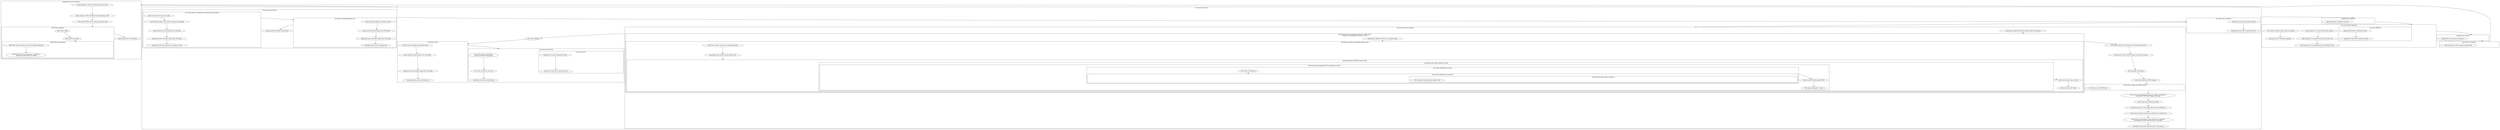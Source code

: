 strict digraph {
	graph [compound=true];
	node [label="\N"];
	subgraph cluster_computer_has_state_turning_on {
		graph [label="computer has state turning on"];
		subgraph cluster_computer_has_state_turning_onBIOS_boots_computer {
			graph [label="BIOS boots computer"];
			subgraph cluster_computer_has_state_turning_onBIOS_boots_computerBIOS_loads_boot_sequence {
				graph [label="BIOS loads boot sequence"];
				computer_has_state_turning_onBIOS_boots_computerBIOS_loads_boot_sequence	[style=invis];
				computer_has_state_turning_onBIOS_boots_computerBIOS_loads_boot_sequenceBIOS_boots_devices_directly_into_your_OSspecific_bootloader	[label="BIOS boots devices directly into your OS-specific bootloader"];
				"computer_has_state_turning_onBIOS_boots_computerBIOS_loads_boot_sequenceBIOS_boots_devices_any_hard_disk_or_anything_emulating_a_\
hard_disk_into_an_MBR"	[label="BIOS boots devices (any hard disk, or anything 
emulating a hard disk) into an MBR"];
				computer_has_state_turning_onBIOS_boots_computerBIOS_loads_boot_sequenceBIOS_boots_devices_directly_into_your_OSspecific_bootloader -> "computer_has_state_turning_onBIOS_boots_computerBIOS_loads_boot_sequenceBIOS_boots_devices_any_hard_disk_or_anything_emulating_a_\
hard_disk_into_an_MBR"	[lhead="cluster_computer_has_state_turning_onBIOS_boots_computerBIOS_loads_boot_sequenceBIOS_boots_devices_any_hard_disk_or_anything_emulating_\
a_hard_disk_into_an_MBR",
					ltail="cluster_computer_has_state_turning_onBIOS_boots_computerBIOS_loads_boot_sequenceBIOS_boots_devices_directly_into_your_OSspecific_\
bootloader"];
			}
			computer_has_state_turning_onBIOS_boots_computer	[style=invis];
			computer_has_state_turning_onBIOS_boots_computerBIOS_detects_RAM	[label="BIOS detects RAM"];
			computer_has_state_turning_onBIOS_boots_computerBIOS_detects_hardware	[label="BIOS detects hardware"];
			computer_has_state_turning_onBIOS_boots_computerBIOS_detects_RAM -> computer_has_state_turning_onBIOS_boots_computerBIOS_detects_hardware	[lhead=cluster_computer_has_state_turning_onBIOS_boots_computerBIOS_detects_hardware,
				ltail=cluster_computer_has_state_turning_onBIOS_boots_computerBIOS_detects_RAM];
			computer_has_state_turning_onBIOS_boots_computerBIOS_detects_hardware -> computer_has_state_turning_onBIOS_boots_computerBIOS_loads_boot_sequence	[lhead=cluster_computer_has_state_turning_onBIOS_boots_computerBIOS_loads_boot_sequence,
				ltail=cluster_computer_has_state_turning_onBIOS_boots_computerBIOS_detects_hardware];
		}
		computer_has_state_turning_on	[style=invis];
		computer_has_state_turning_onwhile_computer_is_off_power_button_short_circuits_wire	[label="while computer is off power button short circuits wire"];
		computer_has_state_turning_onwhile_computer_is_off_motherboard_does_something_to_CPU	[label="while computer is off motherboard does something to CPU"];
		computer_has_state_turning_onwhile_computer_is_off_power_button_short_circuits_wire -> computer_has_state_turning_onwhile_computer_is_off_motherboard_does_something_to_CPU	[lhead=cluster_computer_has_state_turning_onwhile_computer_is_off_motherboard_does_something_to_CPU,
			ltail=cluster_computer_has_state_turning_onwhile_computer_is_off_power_button_short_circuits_wire];
		computer_has_state_turning_onCPU_executes_BIOS_code_at_bottom_of_memory_map	[label="CPU executes BIOS code at bottom of memory map"];
		computer_has_state_turning_onwhile_computer_is_off_motherboard_does_something_to_CPU -> computer_has_state_turning_onCPU_executes_BIOS_code_at_bottom_of_memory_map	[lhead=cluster_computer_has_state_turning_onCPU_executes_BIOS_code_at_bottom_of_memory_map,
			ltail=cluster_computer_has_state_turning_onwhile_computer_is_off_motherboard_does_something_to_CPU];
		computer_has_state_turning_onCPU_executes_BIOS_code_at_bottom_of_memory_map -> computer_has_state_turning_onBIOS_boots_computer	[lhead=cluster_computer_has_state_turning_onBIOS_boots_computer,
			ltail=cluster_computer_has_state_turning_onCPU_executes_BIOS_code_at_bottom_of_memory_map];
		computer_has_state_turning_onoperating_system_starts_desktop	[label="operating system starts desktop"];
		computer_has_state_turning_onBIOS_boots_computer -> computer_has_state_turning_onoperating_system_starts_desktop	[lhead=cluster_computer_has_state_turning_onoperating_system_starts_desktop,
			ltail=cluster_computer_has_state_turning_onBIOS_boots_computer];
	}
	subgraph cluster_user_browses_the_web {
		graph [label="user browses the web"];
		subgraph cluster_user_browses_the_webweb_browser_shows_webpage {
			graph [label="web browser shows webpage"];
			subgraph "cluster_user_browses_the_webweb_browser_shows_webpageweb_browser_browser_checks_the_cache_for_a_DNS_record_to_find_the_corresponding_\
IP_address_of_URL" {
				graph [label="web browser browser checks the cache for a DNS record 
to find the corresponding IP address of URL"];
				subgraph "cluster_user_browses_the_webweb_browser_shows_webpageweb_browser_browser_checks_the_cache_for_a_DNS_record_to_find_the_corresponding_\
IP_address_of_URLweb_browser_checks_the_operating_system_cache" {
					graph [label="web browser checks the operating system cache"];
					subgraph "cluster_user_browses_the_webweb_browser_shows_webpageweb_browser_browser_checks_the_cache_for_a_DNS_record_to_find_the_corresponding_\
IP_address_of_URLweb_browser_checks_the_operating_system_cacheoperating_system_checks_the_router_cache" {
						graph [label="operating system checks the router cache"];
						subgraph "cluster_user_browses_the_webweb_browser_shows_webpageweb_browser_browser_checks_the_cache_for_a_DNS_record_to_find_the_corresponding_\
IP_address_of_URLweb_browser_checks_the_operating_system_cacheoperating_system_checks_the_router_cacheoperating_system_sends_request_\
to_router" {
							graph [label="operating system sends request to router"];
							subgraph "cluster_user_browses_the_webweb_browser_shows_webpageweb_browser_browser_checks_the_cache_for_a_DNS_record_to_find_the_corresponding_\
IP_address_of_URLweb_browser_checks_the_operating_system_cacheoperating_system_checks_the_router_cacheoperating_system_sends_request_\
to_routeroperating_system_implements_TCP_connection_to_router" {
								graph [label="operating system implements TCP connection to router"];
								subgraph "cluster_user_browses_the_webweb_browser_shows_webpageweb_browser_browser_checks_the_cache_for_a_DNS_record_to_find_the_corresponding_\
IP_address_of_URLweb_browser_checks_the_operating_system_cacheoperating_system_checks_the_router_cacheoperating_system_sends_request_\
to_routeroperating_system_implements_TCP_connection_to_routerNIC_sends_SYN_packet_to_router" {
									graph [label="NIC sends SYN packet to router"];
									subgraph "cluster_user_browses_the_webweb_browser_shows_webpageweb_browser_browser_checks_the_cache_for_a_DNS_record_to_find_the_corresponding_\
IP_address_of_URLweb_browser_checks_the_operating_system_cacheoperating_system_checks_the_router_cacheoperating_system_sends_request_\
to_routeroperating_system_implements_TCP_connection_to_routerNIC_sends_SYN_packet_to_routerNIC_sends_IP_dataframe_to_router_NIC" {
										graph [label="NIC sends IP dataframe to router NIC"];
										subgraph "cluster_user_browses_the_webweb_browser_shows_webpageweb_browser_browser_checks_the_cache_for_a_DNS_record_to_find_the_corresponding_\
IP_address_of_URLweb_browser_checks_the_operating_system_cacheoperating_system_checks_the_router_cacheoperating_system_sends_request_\
to_routeroperating_system_implements_TCP_connection_to_routerNIC_sends_SYN_packet_to_routerNIC_sends_IP_dataframe_to_router_NICNIC_\
firmware_sends_signal_to_ethernet" {
											graph [label="NIC firmware sends signal to ethernet"];
											"user_browses_the_webweb_browser_shows_webpageweb_browser_browser_checks_the_cache_for_a_DNS_record_to_find_the_corresponding_IP_\
address_of_URLweb_browser_checks_the_operating_system_cacheoperating_system_checks_the_router_cacheoperating_system_sends_request_\
to_routeroperating_system_implements_TCP_connection_to_routerNIC_sends_SYN_packet_to_routerNIC_sends_IP_dataframe_to_router_NICNIC_\
firmware_sends_signal_to_ethernet"	[style=invis];
											"user_browses_the_webweb_browser_shows_webpageweb_browser_browser_checks_the_cache_for_a_DNS_record_to_find_the_corresponding_IP_\
address_of_URLweb_browser_checks_the_operating_system_cacheoperating_system_checks_the_router_cacheoperating_system_sends_request_\
to_routeroperating_system_implements_TCP_connection_to_routerNIC_sends_SYN_packet_to_routerNIC_sends_IP_dataframe_to_router_NICNIC_\
firmware_sends_signal_to_ethernetNIC_hardware_sends_electrical_signal_to_wire"	[label="NIC hardware sends electrical signal to wire"];
										}
										"user_browses_the_webweb_browser_shows_webpageweb_browser_browser_checks_the_cache_for_a_DNS_record_to_find_the_corresponding_IP_\
address_of_URLweb_browser_checks_the_operating_system_cacheoperating_system_checks_the_router_cacheoperating_system_sends_request_\
to_routeroperating_system_implements_TCP_connection_to_routerNIC_sends_SYN_packet_to_routerNIC_sends_IP_dataframe_to_router_NIC"	[style=invis];
									}
									"user_browses_the_webweb_browser_shows_webpageweb_browser_browser_checks_the_cache_for_a_DNS_record_to_find_the_corresponding_IP_\
address_of_URLweb_browser_checks_the_operating_system_cacheoperating_system_checks_the_router_cacheoperating_system_sends_request_\
to_routeroperating_system_implements_TCP_connection_to_routerNIC_sends_SYN_packet_to_router"	[style=invis];
									"user_browses_the_webweb_browser_shows_webpageweb_browser_browser_checks_the_cache_for_a_DNS_record_to_find_the_corresponding_IP_\
address_of_URLweb_browser_checks_the_operating_system_cacheoperating_system_checks_the_router_cacheoperating_system_sends_request_\
to_routeroperating_system_implements_TCP_connection_to_routerNIC_sends_SYN_packet_to_routerNIC_creates_IP_dataframe"	[label="NIC creates IP dataframe"];
									"user_browses_the_webweb_browser_shows_webpageweb_browser_browser_checks_the_cache_for_a_DNS_record_to_find_the_corresponding_IP_\
address_of_URLweb_browser_checks_the_operating_system_cacheoperating_system_checks_the_router_cacheoperating_system_sends_request_\
to_routeroperating_system_implements_TCP_connection_to_routerNIC_sends_SYN_packet_to_routerNIC_creates_IP_dataframe" -> "user_browses_the_webweb_browser_shows_webpageweb_browser_browser_checks_the_cache_for_a_DNS_record_to_find_the_corresponding_IP_\
address_of_URLweb_browser_checks_the_operating_system_cacheoperating_system_checks_the_router_cacheoperating_system_sends_request_\
to_routeroperating_system_implements_TCP_connection_to_routerNIC_sends_SYN_packet_to_routerNIC_sends_IP_dataframe_to_router_NIC"	[lhead="cluster_user_browses_the_webweb_browser_shows_webpageweb_browser_browser_checks_the_cache_for_a_DNS_record_to_find_the_corresponding_\
IP_address_of_URLweb_browser_checks_the_operating_system_cacheoperating_system_checks_the_router_cacheoperating_system_sends_request_\
to_routeroperating_system_implements_TCP_connection_to_routerNIC_sends_SYN_packet_to_routerNIC_sends_IP_dataframe_to_router_NIC",
										ltail="cluster_user_browses_the_webweb_browser_shows_webpageweb_browser_browser_checks_the_cache_for_a_DNS_record_to_find_the_corresponding_\
IP_address_of_URLweb_browser_checks_the_operating_system_cacheoperating_system_checks_the_router_cacheoperating_system_sends_request_\
to_routeroperating_system_implements_TCP_connection_to_routerNIC_sends_SYN_packet_to_routerNIC_creates_IP_dataframe"];
								}
								"user_browses_the_webweb_browser_shows_webpageweb_browser_browser_checks_the_cache_for_a_DNS_record_to_find_the_corresponding_IP_\
address_of_URLweb_browser_checks_the_operating_system_cacheoperating_system_checks_the_router_cacheoperating_system_sends_request_\
to_routeroperating_system_implements_TCP_connection_to_router"	[style=invis];
								"user_browses_the_webweb_browser_shows_webpageweb_browser_browser_checks_the_cache_for_a_DNS_record_to_find_the_corresponding_IP_\
address_of_URLweb_browser_checks_the_operating_system_cacheoperating_system_checks_the_router_cacheoperating_system_sends_request_\
to_routeroperating_system_implements_TCP_connection_to_routerrouter_sends_SYNACK_packet_to_NIC"	[label="router sends SYN-ACK packet to NIC"];
								"user_browses_the_webweb_browser_shows_webpageweb_browser_browser_checks_the_cache_for_a_DNS_record_to_find_the_corresponding_IP_\
address_of_URLweb_browser_checks_the_operating_system_cacheoperating_system_checks_the_router_cacheoperating_system_sends_request_\
to_routeroperating_system_implements_TCP_connection_to_routerNIC_sends_SYN_packet_to_router" -> "user_browses_the_webweb_browser_shows_webpageweb_browser_browser_checks_the_cache_for_a_DNS_record_to_find_the_corresponding_IP_\
address_of_URLweb_browser_checks_the_operating_system_cacheoperating_system_checks_the_router_cacheoperating_system_sends_request_\
to_routeroperating_system_implements_TCP_connection_to_routerrouter_sends_SYNACK_packet_to_NIC"	[lhead="cluster_user_browses_the_webweb_browser_shows_webpageweb_browser_browser_checks_the_cache_for_a_DNS_record_to_find_the_corresponding_\
IP_address_of_URLweb_browser_checks_the_operating_system_cacheoperating_system_checks_the_router_cacheoperating_system_sends_request_\
to_routeroperating_system_implements_TCP_connection_to_routerrouter_sends_SYNACK_packet_to_NIC",
									ltail="cluster_user_browses_the_webweb_browser_shows_webpageweb_browser_browser_checks_the_cache_for_a_DNS_record_to_find_the_corresponding_\
IP_address_of_URLweb_browser_checks_the_operating_system_cacheoperating_system_checks_the_router_cacheoperating_system_sends_request_\
to_routeroperating_system_implements_TCP_connection_to_routerNIC_sends_SYN_packet_to_router"];
								"user_browses_the_webweb_browser_shows_webpageweb_browser_browser_checks_the_cache_for_a_DNS_record_to_find_the_corresponding_IP_\
address_of_URLweb_browser_checks_the_operating_system_cacheoperating_system_checks_the_router_cacheoperating_system_sends_request_\
to_routeroperating_system_implements_TCP_connection_to_routerNIC_sends_ACK_packet_to_router"	[label="NIC sends ACK packet to router"];
								"user_browses_the_webweb_browser_shows_webpageweb_browser_browser_checks_the_cache_for_a_DNS_record_to_find_the_corresponding_IP_\
address_of_URLweb_browser_checks_the_operating_system_cacheoperating_system_checks_the_router_cacheoperating_system_sends_request_\
to_routeroperating_system_implements_TCP_connection_to_routerrouter_sends_SYNACK_packet_to_NIC" -> "user_browses_the_webweb_browser_shows_webpageweb_browser_browser_checks_the_cache_for_a_DNS_record_to_find_the_corresponding_IP_\
address_of_URLweb_browser_checks_the_operating_system_cacheoperating_system_checks_the_router_cacheoperating_system_sends_request_\
to_routeroperating_system_implements_TCP_connection_to_routerNIC_sends_ACK_packet_to_router"	[lhead="cluster_user_browses_the_webweb_browser_shows_webpageweb_browser_browser_checks_the_cache_for_a_DNS_record_to_find_the_corresponding_\
IP_address_of_URLweb_browser_checks_the_operating_system_cacheoperating_system_checks_the_router_cacheoperating_system_sends_request_\
to_routeroperating_system_implements_TCP_connection_to_routerNIC_sends_ACK_packet_to_router",
									ltail="cluster_user_browses_the_webweb_browser_shows_webpageweb_browser_browser_checks_the_cache_for_a_DNS_record_to_find_the_corresponding_\
IP_address_of_URLweb_browser_checks_the_operating_system_cacheoperating_system_checks_the_router_cacheoperating_system_sends_request_\
to_routeroperating_system_implements_TCP_connection_to_routerrouter_sends_SYNACK_packet_to_NIC"];
							}
							"user_browses_the_webweb_browser_shows_webpageweb_browser_browser_checks_the_cache_for_a_DNS_record_to_find_the_corresponding_IP_\
address_of_URLweb_browser_checks_the_operating_system_cacheoperating_system_checks_the_router_cacheoperating_system_sends_request_\
to_router"	[style=invis];
						}
						"user_browses_the_webweb_browser_shows_webpageweb_browser_browser_checks_the_cache_for_a_DNS_record_to_find_the_corresponding_IP_\
address_of_URLweb_browser_checks_the_operating_system_cacheoperating_system_checks_the_router_cache"	[style=invis];
						"user_browses_the_webweb_browser_shows_webpageweb_browser_browser_checks_the_cache_for_a_DNS_record_to_find_the_corresponding_IP_\
address_of_URLweb_browser_checks_the_operating_system_cacheoperating_system_checks_the_router_cacherouter_checks_local_cache_on_\
router"	[label="router checks local cache on router"];
						"user_browses_the_webweb_browser_shows_webpageweb_browser_browser_checks_the_cache_for_a_DNS_record_to_find_the_corresponding_IP_\
address_of_URLweb_browser_checks_the_operating_system_cacheoperating_system_checks_the_router_cacheoperating_system_sends_request_\
to_router" -> "user_browses_the_webweb_browser_shows_webpageweb_browser_browser_checks_the_cache_for_a_DNS_record_to_find_the_corresponding_IP_\
address_of_URLweb_browser_checks_the_operating_system_cacheoperating_system_checks_the_router_cacherouter_checks_local_cache_on_\
router"	[lhead="cluster_user_browses_the_webweb_browser_shows_webpageweb_browser_browser_checks_the_cache_for_a_DNS_record_to_find_the_corresponding_\
IP_address_of_URLweb_browser_checks_the_operating_system_cacheoperating_system_checks_the_router_cacherouter_checks_local_cache_\
on_router",
							ltail="cluster_user_browses_the_webweb_browser_shows_webpageweb_browser_browser_checks_the_cache_for_a_DNS_record_to_find_the_corresponding_\
IP_address_of_URLweb_browser_checks_the_operating_system_cacheoperating_system_checks_the_router_cacheoperating_system_sends_request_\
to_router"];
						"user_browses_the_webweb_browser_shows_webpageweb_browser_browser_checks_the_cache_for_a_DNS_record_to_find_the_corresponding_IP_\
address_of_URLweb_browser_checks_the_operating_system_cacheoperating_system_checks_the_router_cacherouter_checks_the_ISP_cache"	[label="router checks the ISP cache"];
						"user_browses_the_webweb_browser_shows_webpageweb_browser_browser_checks_the_cache_for_a_DNS_record_to_find_the_corresponding_IP_\
address_of_URLweb_browser_checks_the_operating_system_cacheoperating_system_checks_the_router_cacherouter_checks_local_cache_on_\
router" -> "user_browses_the_webweb_browser_shows_webpageweb_browser_browser_checks_the_cache_for_a_DNS_record_to_find_the_corresponding_IP_\
address_of_URLweb_browser_checks_the_operating_system_cacheoperating_system_checks_the_router_cacherouter_checks_the_ISP_cache"	[lhead="cluster_user_browses_the_webweb_browser_shows_webpageweb_browser_browser_checks_the_cache_for_a_DNS_record_to_find_the_corresponding_\
IP_address_of_URLweb_browser_checks_the_operating_system_cacheoperating_system_checks_the_router_cacherouter_checks_the_ISP_cache",
							ltail="cluster_user_browses_the_webweb_browser_shows_webpageweb_browser_browser_checks_the_cache_for_a_DNS_record_to_find_the_corresponding_\
IP_address_of_URLweb_browser_checks_the_operating_system_cacheoperating_system_checks_the_router_cacherouter_checks_local_cache_\
on_router"];
					}
					"user_browses_the_webweb_browser_shows_webpageweb_browser_browser_checks_the_cache_for_a_DNS_record_to_find_the_corresponding_IP_\
address_of_URLweb_browser_checks_the_operating_system_cache"	[style=invis];
					"user_browses_the_webweb_browser_shows_webpageweb_browser_browser_checks_the_cache_for_a_DNS_record_to_find_the_corresponding_IP_\
address_of_URLweb_browser_checks_the_operating_system_cacheweb_browser_make_a_system_call_to_operating_system"	[label="web browser make a system call to operating system"];
					"user_browses_the_webweb_browser_shows_webpageweb_browser_browser_checks_the_cache_for_a_DNS_record_to_find_the_corresponding_IP_\
address_of_URLweb_browser_checks_the_operating_system_cacheoperating_system_checks_the_local_cache_in_OS"	[label="operating system checks the local cache in OS"];
					"user_browses_the_webweb_browser_shows_webpageweb_browser_browser_checks_the_cache_for_a_DNS_record_to_find_the_corresponding_IP_\
address_of_URLweb_browser_checks_the_operating_system_cacheweb_browser_make_a_system_call_to_operating_system" -> "user_browses_the_webweb_browser_shows_webpageweb_browser_browser_checks_the_cache_for_a_DNS_record_to_find_the_corresponding_IP_\
address_of_URLweb_browser_checks_the_operating_system_cacheoperating_system_checks_the_local_cache_in_OS"	[lhead="cluster_user_browses_the_webweb_browser_shows_webpageweb_browser_browser_checks_the_cache_for_a_DNS_record_to_find_the_corresponding_\
IP_address_of_URLweb_browser_checks_the_operating_system_cacheoperating_system_checks_the_local_cache_in_OS",
						ltail="cluster_user_browses_the_webweb_browser_shows_webpageweb_browser_browser_checks_the_cache_for_a_DNS_record_to_find_the_corresponding_\
IP_address_of_URLweb_browser_checks_the_operating_system_cacheweb_browser_make_a_system_call_to_operating_system"];
					"user_browses_the_webweb_browser_shows_webpageweb_browser_browser_checks_the_cache_for_a_DNS_record_to_find_the_corresponding_IP_\
address_of_URLweb_browser_checks_the_operating_system_cacheoperating_system_checks_the_local_cache_in_OS" -> "user_browses_the_webweb_browser_shows_webpageweb_browser_browser_checks_the_cache_for_a_DNS_record_to_find_the_corresponding_IP_\
address_of_URLweb_browser_checks_the_operating_system_cacheoperating_system_checks_the_router_cache"	[lhead="cluster_user_browses_the_webweb_browser_shows_webpageweb_browser_browser_checks_the_cache_for_a_DNS_record_to_find_the_corresponding_\
IP_address_of_URLweb_browser_checks_the_operating_system_cacheoperating_system_checks_the_router_cache",
						ltail="cluster_user_browses_the_webweb_browser_shows_webpageweb_browser_browser_checks_the_cache_for_a_DNS_record_to_find_the_corresponding_\
IP_address_of_URLweb_browser_checks_the_operating_system_cacheoperating_system_checks_the_local_cache_in_OS"];
				}
				"user_browses_the_webweb_browser_shows_webpageweb_browser_browser_checks_the_cache_for_a_DNS_record_to_find_the_corresponding_IP_\
address_of_URL"	[style=invis];
				"user_browses_the_webweb_browser_shows_webpageweb_browser_browser_checks_the_cache_for_a_DNS_record_to_find_the_corresponding_IP_\
address_of_URLweb_browser_checks_the_browsers_inmemory_cache"	[label="web browser checks the browser's in-memory cache"];
				"user_browses_the_webweb_browser_shows_webpageweb_browser_browser_checks_the_cache_for_a_DNS_record_to_find_the_corresponding_IP_\
address_of_URLweb_browser_checks_the_browsers_inmemory_cache" -> "user_browses_the_webweb_browser_shows_webpageweb_browser_browser_checks_the_cache_for_a_DNS_record_to_find_the_corresponding_IP_\
address_of_URLweb_browser_checks_the_operating_system_cache"	[lhead="cluster_user_browses_the_webweb_browser_shows_webpageweb_browser_browser_checks_the_cache_for_a_DNS_record_to_find_the_corresponding_\
IP_address_of_URLweb_browser_checks_the_operating_system_cache",
					ltail="cluster_user_browses_the_webweb_browser_shows_webpageweb_browser_browser_checks_the_cache_for_a_DNS_record_to_find_the_corresponding_\
IP_address_of_URLweb_browser_checks_the_browsers_inmemory_cache"];
			}
			subgraph cluster_user_browses_the_webweb_browser_shows_webpageweb_browser_renders_the_HTML_content {
				graph [label="web browser renders the HTML content"];
				user_browses_the_webweb_browser_shows_webpageweb_browser_renders_the_HTML_content	[style=invis];
				user_browses_the_webweb_browser_shows_webpageweb_browser_renders_the_HTML_contentweb_browser_creates_DOM_tree	[label="web browser creates DOM tree"];
			}
			user_browses_the_webweb_browser_shows_webpage	[style=invis];
			user_browses_the_webweb_browser_shows_webpageweb_browser_separate_path_from_domain_name_from_protocol	[label="web browser separate path from domain name from protocol"];
			user_browses_the_webweb_browser_shows_webpageweb_browser_separate_path_from_domain_name_from_protocol -> "user_browses_the_webweb_browser_shows_webpageweb_browser_browser_checks_the_cache_for_a_DNS_record_to_find_the_corresponding_IP_\
address_of_URL"	[lhead="cluster_user_browses_the_webweb_browser_shows_webpageweb_browser_browser_checks_the_cache_for_a_DNS_record_to_find_the_corresponding_\
IP_address_of_URL",
				ltail=cluster_user_browses_the_webweb_browser_shows_webpageweb_browser_separate_path_from_domain_name_from_protocol];
			user_browses_the_webweb_browser_shows_webpageweb_browser_initiates_TCP_connection_with_the_remote_server	[label="web browser initiates TCP connection with the remote server"];
			"user_browses_the_webweb_browser_shows_webpageweb_browser_browser_checks_the_cache_for_a_DNS_record_to_find_the_corresponding_IP_\
address_of_URL" -> user_browses_the_webweb_browser_shows_webpageweb_browser_initiates_TCP_connection_with_the_remote_server	[lhead=cluster_user_browses_the_webweb_browser_shows_webpageweb_browser_initiates_TCP_connection_with_the_remote_server,
				ltail="cluster_user_browses_the_webweb_browser_shows_webpageweb_browser_browser_checks_the_cache_for_a_DNS_record_to_find_the_corresponding_\
IP_address_of_URL"];
			user_browses_the_webweb_browser_shows_webpageweb_browser_sends_an_HTTP_request_to_the_remote_server	[label="web browser sends an HTTP request to the remote server"];
			user_browses_the_webweb_browser_shows_webpageweb_browser_initiates_TCP_connection_with_the_remote_server -> user_browses_the_webweb_browser_shows_webpageweb_browser_sends_an_HTTP_request_to_the_remote_server	[lhead=cluster_user_browses_the_webweb_browser_shows_webpageweb_browser_sends_an_HTTP_request_to_the_remote_server,
				ltail=cluster_user_browses_the_webweb_browser_shows_webpageweb_browser_initiates_TCP_connection_with_the_remote_server];
			user_browses_the_webweb_browser_shows_webpageserver_handles_the_request	[label="server handles the request"];
			user_browses_the_webweb_browser_shows_webpageweb_browser_sends_an_HTTP_request_to_the_remote_server -> user_browses_the_webweb_browser_shows_webpageserver_handles_the_request	[lhead=cluster_user_browses_the_webweb_browser_shows_webpageserver_handles_the_request,
				ltail=cluster_user_browses_the_webweb_browser_shows_webpageweb_browser_sends_an_HTTP_request_to_the_remote_server];
			user_browses_the_webweb_browser_shows_webpageserver_sends_back_an_HTTP_response	[label="server sends back an HTTP response"];
			user_browses_the_webweb_browser_shows_webpageserver_handles_the_request -> user_browses_the_webweb_browser_shows_webpageserver_sends_back_an_HTTP_response	[lhead=cluster_user_browses_the_webweb_browser_shows_webpageserver_sends_back_an_HTTP_response,
				ltail=cluster_user_browses_the_webweb_browser_shows_webpageserver_handles_the_request];
			user_browses_the_webweb_browser_shows_webpageserver_sends_back_an_HTTP_response -> user_browses_the_webweb_browser_shows_webpageweb_browser_renders_the_HTML_content	[lhead=cluster_user_browses_the_webweb_browser_shows_webpageweb_browser_renders_the_HTML_content,
				ltail=cluster_user_browses_the_webweb_browser_shows_webpageserver_sends_back_an_HTTP_response];
			"user_browses_the_webweb_browser_shows_webpageweb_browser_sends_additional_requests_for_objects_embedded_in_the_html_file_CSS_files_\
images_javascript"	[label="web browser sends additional requests for objects embedded in 
the html file - CSS files, images, javascript"];
			user_browses_the_webweb_browser_shows_webpageweb_browser_renders_the_HTML_content -> "user_browses_the_webweb_browser_shows_webpageweb_browser_sends_additional_requests_for_objects_embedded_in_the_html_file_CSS_files_\
images_javascript"	[lhead="cluster_user_browses_the_webweb_browser_shows_webpageweb_browser_sends_additional_requests_for_objects_embedded_in_the_html_file_\
CSS_files_images_javascript",
				ltail=cluster_user_browses_the_webweb_browser_shows_webpageweb_browser_renders_the_HTML_content];
			user_browses_the_webweb_browser_shows_webpageserver_sends_back_additional_content	[label="server sends back additional content"];
			"user_browses_the_webweb_browser_shows_webpageweb_browser_sends_additional_requests_for_objects_embedded_in_the_html_file_CSS_files_\
images_javascript" -> user_browses_the_webweb_browser_shows_webpageserver_sends_back_additional_content	[lhead=cluster_user_browses_the_webweb_browser_shows_webpageserver_sends_back_additional_content,
				ltail="cluster_user_browses_the_webweb_browser_shows_webpageweb_browser_sends_additional_requests_for_objects_embedded_in_the_html_file_\
CSS_files_images_javascript"];
			user_browses_the_webweb_browser_shows_webpageweb_browser_process_CSS_markup_and_build_the_CSSOM_tree	[label="web browser process CSS markup and build the CSSOM tree"];
			user_browses_the_webweb_browser_shows_webpageserver_sends_back_additional_content -> user_browses_the_webweb_browser_shows_webpageweb_browser_process_CSS_markup_and_build_the_CSSOM_tree	[lhead=cluster_user_browses_the_webweb_browser_shows_webpageweb_browser_process_CSS_markup_and_build_the_CSSOM_tree,
				ltail=cluster_user_browses_the_webweb_browser_shows_webpageserver_sends_back_additional_content];
			user_browses_the_webweb_browser_shows_webpageweb_browser_combine_the_DOM_and_CSSOM_into_a_render_tree	[label="web browser combine the DOM and CSSOM into a render tree"];
			user_browses_the_webweb_browser_shows_webpageweb_browser_process_CSS_markup_and_build_the_CSSOM_tree -> user_browses_the_webweb_browser_shows_webpageweb_browser_combine_the_DOM_and_CSSOM_into_a_render_tree	[lhead=cluster_user_browses_the_webweb_browser_shows_webpageweb_browser_combine_the_DOM_and_CSSOM_into_a_render_tree,
				ltail=cluster_user_browses_the_webweb_browser_shows_webpageweb_browser_process_CSS_markup_and_build_the_CSSOM_tree];
			"user_browses_the_webweb_browser_shows_webpageweb_browser_run_the_layout_on_the_render_tree_to_compute_the_geometry_of_each_node_\
aka_layout_aka_reflow"	[label="web browser run the layout on the render tree to compute 
the geometry of each node aka layout  aka reflow"];
			user_browses_the_webweb_browser_shows_webpageweb_browser_combine_the_DOM_and_CSSOM_into_a_render_tree -> "user_browses_the_webweb_browser_shows_webpageweb_browser_run_the_layout_on_the_render_tree_to_compute_the_geometry_of_each_node_\
aka_layout_aka_reflow"	[lhead="cluster_user_browses_the_webweb_browser_shows_webpageweb_browser_run_the_layout_on_the_render_tree_to_compute_the_geometry_of_each_\
node_aka_layout_aka_reflow",
				ltail=cluster_user_browses_the_webweb_browser_shows_webpageweb_browser_combine_the_DOM_and_CSSOM_into_a_render_tree];
			user_browses_the_webweb_browser_shows_webpageweb_browser_paint_the_individual_nodes_to_the_screen	[label="web browser paint the individual nodes to the screen"];
			"user_browses_the_webweb_browser_shows_webpageweb_browser_run_the_layout_on_the_render_tree_to_compute_the_geometry_of_each_node_\
aka_layout_aka_reflow" -> user_browses_the_webweb_browser_shows_webpageweb_browser_paint_the_individual_nodes_to_the_screen	[lhead=cluster_user_browses_the_webweb_browser_shows_webpageweb_browser_paint_the_individual_nodes_to_the_screen,
				ltail="cluster_user_browses_the_webweb_browser_shows_webpageweb_browser_run_the_layout_on_the_render_tree_to_compute_the_geometry_of_each_\
node_aka_layout_aka_reflow"];
		}
		subgraph cluster_user_browses_the_webuser_opens_web_browser {
			graph [label="user opens web browser"];
			subgraph cluster_user_browses_the_webuser_opens_web_browseruser_moves_pointer_on_desktop_to_browser_icon_using_mouse {
				graph [label="user moves pointer on desktop to browser icon using mouse"];
				user_browses_the_webuser_opens_web_browseruser_moves_pointer_on_desktop_to_browser_icon_using_mouse	[style=invis];
				user_browses_the_webuser_opens_web_browseruser_moves_pointer_on_desktop_to_browser_icon_using_mousemouse_hardware_moves_across_surface	[label="mouse hardware moves across surface"];
				"user_browses_the_webuser_opens_web_browseruser_moves_pointer_on_desktop_to_browser_icon_using_mousemouse_hardware_light_sensor_detects_\
movement_using_light"	[label="mouse hardware light sensor detects movement using light"];
				user_browses_the_webuser_opens_web_browseruser_moves_pointer_on_desktop_to_browser_icon_using_mousemouse_hardware_moves_across_surface -> "user_browses_the_webuser_opens_web_browseruser_moves_pointer_on_desktop_to_browser_icon_using_mousemouse_hardware_light_sensor_detects_\
movement_using_light"	[lhead="cluster_user_browses_the_webuser_opens_web_browseruser_moves_pointer_on_desktop_to_browser_icon_using_mousemouse_hardware_light_\
sensor_detects_movement_using_light",
					ltail="cluster_user_browses_the_webuser_opens_web_browseruser_moves_pointer_on_desktop_to_browser_icon_using_mousemouse_hardware_moves_\
across_surface"];
				"user_browses_the_webuser_opens_web_browseruser_moves_pointer_on_desktop_to_browser_icon_using_mousemouse_hardware_sends_signal_across_\
USB_cable"	[label="mouse hardware sends signal across USB cable"];
				"user_browses_the_webuser_opens_web_browseruser_moves_pointer_on_desktop_to_browser_icon_using_mousemouse_hardware_light_sensor_detects_\
movement_using_light" -> "user_browses_the_webuser_opens_web_browseruser_moves_pointer_on_desktop_to_browser_icon_using_mousemouse_hardware_sends_signal_across_\
USB_cable"	[lhead="cluster_user_browses_the_webuser_opens_web_browseruser_moves_pointer_on_desktop_to_browser_icon_using_mousemouse_hardware_sends_\
signal_across_USB_cable",
					ltail="cluster_user_browses_the_webuser_opens_web_browseruser_moves_pointer_on_desktop_to_browser_icon_using_mousemouse_hardware_light_\
sensor_detects_movement_using_light"];
				"user_browses_the_webuser_opens_web_browseruser_moves_pointer_on_desktop_to_browser_icon_using_mouseoperating_system_translates_signal_\
from_USB_cable"	[label="operating system translates signal from USB cable"];
				"user_browses_the_webuser_opens_web_browseruser_moves_pointer_on_desktop_to_browser_icon_using_mousemouse_hardware_sends_signal_across_\
USB_cable" -> "user_browses_the_webuser_opens_web_browseruser_moves_pointer_on_desktop_to_browser_icon_using_mouseoperating_system_translates_signal_\
from_USB_cable"	[lhead="cluster_user_browses_the_webuser_opens_web_browseruser_moves_pointer_on_desktop_to_browser_icon_using_mouseoperating_system_translates_\
signal_from_USB_cable",
					ltail="cluster_user_browses_the_webuser_opens_web_browseruser_moves_pointer_on_desktop_to_browser_icon_using_mousemouse_hardware_sends_\
signal_across_USB_cable"];
				"user_browses_the_webuser_opens_web_browseruser_moves_pointer_on_desktop_to_browser_icon_using_mouseoperating_system_moves_pointer_\
on_computer_screen"	[label="operating system moves pointer on computer screen"];
				"user_browses_the_webuser_opens_web_browseruser_moves_pointer_on_desktop_to_browser_icon_using_mouseoperating_system_translates_signal_\
from_USB_cable" -> "user_browses_the_webuser_opens_web_browseruser_moves_pointer_on_desktop_to_browser_icon_using_mouseoperating_system_moves_pointer_\
on_computer_screen"	[lhead="cluster_user_browses_the_webuser_opens_web_browseruser_moves_pointer_on_desktop_to_browser_icon_using_mouseoperating_system_moves_\
pointer_on_computer_screen",
					ltail="cluster_user_browses_the_webuser_opens_web_browseruser_moves_pointer_on_desktop_to_browser_icon_using_mouseoperating_system_translates_\
signal_from_USB_cable"];
			}
			subgraph cluster_user_browses_the_webuser_opens_web_browseruser_clicks_on_desktop_browser_icon {
				graph [label="user clicks on desktop browser icon"];
				user_browses_the_webuser_opens_web_browseruser_clicks_on_desktop_browser_icon	[style=invis];
				user_browses_the_webuser_opens_web_browseruser_clicks_on_desktop_browser_iconmouse_hardware_depress_mechanical_switch	[label="mouse hardware depress mechanical switch"];
				user_browses_the_webuser_opens_web_browseruser_clicks_on_desktop_browser_iconmouse_hardware_sends_signal_across_USB_cable	[label="mouse hardware sends signal across USB cable"];
				user_browses_the_webuser_opens_web_browseruser_clicks_on_desktop_browser_iconmouse_hardware_depress_mechanical_switch -> user_browses_the_webuser_opens_web_browseruser_clicks_on_desktop_browser_iconmouse_hardware_sends_signal_across_USB_cable	[lhead=cluster_user_browses_the_webuser_opens_web_browseruser_clicks_on_desktop_browser_iconmouse_hardware_sends_signal_across_USB_cable,
					ltail=cluster_user_browses_the_webuser_opens_web_browseruser_clicks_on_desktop_browser_iconmouse_hardware_depress_mechanical_switch];
				user_browses_the_webuser_opens_web_browseruser_clicks_on_desktop_browser_iconoperating_system_translates_signal_from_USB_cable	[label="operating system translates signal from USB cable"];
				user_browses_the_webuser_opens_web_browseruser_clicks_on_desktop_browser_iconmouse_hardware_sends_signal_across_USB_cable -> user_browses_the_webuser_opens_web_browseruser_clicks_on_desktop_browser_iconoperating_system_translates_signal_from_USB_cable	[lhead="cluster_user_browses_the_webuser_opens_web_browseruser_clicks_on_desktop_browser_iconoperating_system_translates_signal_from_USB_\
cable",
					ltail=cluster_user_browses_the_webuser_opens_web_browseruser_clicks_on_desktop_browser_iconmouse_hardware_sends_signal_across_USB_cable];
				user_browses_the_webuser_opens_web_browseruser_clicks_on_desktop_browser_iconoperating_system_acts_on_desktop_icon	[label="operating system acts on desktop icon"];
				user_browses_the_webuser_opens_web_browseruser_clicks_on_desktop_browser_iconoperating_system_translates_signal_from_USB_cable -> user_browses_the_webuser_opens_web_browseruser_clicks_on_desktop_browser_iconoperating_system_acts_on_desktop_icon	[lhead=cluster_user_browses_the_webuser_opens_web_browseruser_clicks_on_desktop_browser_iconoperating_system_acts_on_desktop_icon,
					ltail="cluster_user_browses_the_webuser_opens_web_browseruser_clicks_on_desktop_browser_iconoperating_system_translates_signal_from_USB_\
cable"];
			}
			user_browses_the_webuser_opens_web_browser	[style=invis];
			user_browses_the_webuser_opens_web_browseruser_moves_pointer_on_desktop_to_browser_icon_using_mouse -> user_browses_the_webuser_opens_web_browseruser_clicks_on_desktop_browser_icon	[lhead=cluster_user_browses_the_webuser_opens_web_browseruser_clicks_on_desktop_browser_icon,
				ltail=cluster_user_browses_the_webuser_opens_web_browseruser_moves_pointer_on_desktop_to_browser_icon_using_mouse];
			user_browses_the_webuser_opens_web_browseroperating_sytem_launches_web_browser	[label="operating sytem launches web browser"];
			user_browses_the_webuser_opens_web_browseruser_clicks_on_desktop_browser_icon -> user_browses_the_webuser_opens_web_browseroperating_sytem_launches_web_browser	[lhead=cluster_user_browses_the_webuser_opens_web_browseroperating_sytem_launches_web_browser,
				ltail=cluster_user_browses_the_webuser_opens_web_browseruser_clicks_on_desktop_browser_icon];
		}
		subgraph cluster_user_browses_the_webuser_types_URL_of_website {
			graph [label="user types URL of website"];
			user_browses_the_webuser_types_URL_of_website	[style=invis];
			user_browses_the_webuser_types_URL_of_websitekeyboard_key_presses_mechanical_switch	[label="keyboard key presses mechanical switch"];
			user_browses_the_webuser_types_URL_of_websitemechanical_switch_shorts_electrical_circuit	[label="mechanical switch shorts electrical circuit"];
			user_browses_the_webuser_types_URL_of_websitekeyboard_key_presses_mechanical_switch -> user_browses_the_webuser_types_URL_of_websitemechanical_switch_shorts_electrical_circuit	[lhead=cluster_user_browses_the_webuser_types_URL_of_websitemechanical_switch_shorts_electrical_circuit,
				ltail=cluster_user_browses_the_webuser_types_URL_of_websitekeyboard_key_presses_mechanical_switch];
		}
		subgraph cluster_user_browses_the_webuser_clicks_on_link {
			graph [label="user clicks on link"];
			user_browses_the_webuser_clicks_on_link	[style=invis];
			user_browses_the_webuser_clicks_on_linkmouse_hardware_depress_mechanical_switch	[label="mouse hardware depress mechanical switch"];
			user_browses_the_webuser_clicks_on_linkmouse_hardware_sends_signal_across_USB_cable	[label="mouse hardware sends signal across USB cable"];
			user_browses_the_webuser_clicks_on_linkmouse_hardware_depress_mechanical_switch -> user_browses_the_webuser_clicks_on_linkmouse_hardware_sends_signal_across_USB_cable	[lhead=cluster_user_browses_the_webuser_clicks_on_linkmouse_hardware_sends_signal_across_USB_cable,
				ltail=cluster_user_browses_the_webuser_clicks_on_linkmouse_hardware_depress_mechanical_switch];
			user_browses_the_webuser_clicks_on_linkoperating_system_translates_signal_from_USB_cable	[label="operating system translates signal from USB cable"];
			user_browses_the_webuser_clicks_on_linkmouse_hardware_sends_signal_across_USB_cable -> user_browses_the_webuser_clicks_on_linkoperating_system_translates_signal_from_USB_cable	[lhead=cluster_user_browses_the_webuser_clicks_on_linkoperating_system_translates_signal_from_USB_cable,
				ltail=cluster_user_browses_the_webuser_clicks_on_linkmouse_hardware_sends_signal_across_USB_cable];
			user_browses_the_webuser_clicks_on_linkoperating_system_acts_on_desktop_icon	[label="operating system acts on desktop icon"];
			user_browses_the_webuser_clicks_on_linkoperating_system_translates_signal_from_USB_cable -> user_browses_the_webuser_clicks_on_linkoperating_system_acts_on_desktop_icon	[lhead=cluster_user_browses_the_webuser_clicks_on_linkoperating_system_acts_on_desktop_icon,
				ltail=cluster_user_browses_the_webuser_clicks_on_linkoperating_system_translates_signal_from_USB_cable];
		}
		subgraph cluster_user_browses_the_webuser_closes_web_browser {
			graph [label="user closes web browser"];
			subgraph cluster_user_browses_the_webuser_closes_web_browseruser_types_altf4 {
				graph [label="user types alt-f4"];
				user_browses_the_webuser_closes_web_browseruser_types_altf4	[style=invis];
				user_browses_the_webuser_closes_web_browseruser_types_altf4keyboard_key_presses_mechanical_switch	[label="keyboard key presses mechanical switch"];
				user_browses_the_webuser_closes_web_browseruser_types_altf4mechanical_switch_shorts_electrical_circuit	[label="mechanical switch shorts electrical circuit"];
				user_browses_the_webuser_closes_web_browseruser_types_altf4keyboard_key_presses_mechanical_switch -> user_browses_the_webuser_closes_web_browseruser_types_altf4mechanical_switch_shorts_electrical_circuit	[lhead=cluster_user_browses_the_webuser_closes_web_browseruser_types_altf4mechanical_switch_shorts_electrical_circuit,
					ltail=cluster_user_browses_the_webuser_closes_web_browseruser_types_altf4keyboard_key_presses_mechanical_switch];
			}
			user_browses_the_webuser_closes_web_browser	[style=invis];
			user_browses_the_webuser_closes_web_browseruser_moves_pointer_on_desktop_to_browser_close_icon_using_mouse	[label="user moves pointer on desktop to 
browser close icon using mouse"];
			user_browses_the_webuser_closes_web_browseruser_clicks_on_browser_close_icon	[label="user clicks on browser close icon"];
			user_browses_the_webuser_closes_web_browseruser_moves_pointer_on_desktop_to_browser_close_icon_using_mouse -> user_browses_the_webuser_closes_web_browseruser_clicks_on_browser_close_icon	[lhead=cluster_user_browses_the_webuser_closes_web_browseruser_clicks_on_browser_close_icon,
				ltail=cluster_user_browses_the_webuser_closes_web_browseruser_moves_pointer_on_desktop_to_browser_close_icon_using_mouse];
			user_browses_the_webuser_closes_web_browseroperating_sytem_closes_web_browser	[label="operating sytem closes web browser"];
			user_browses_the_webuser_closes_web_browseruser_clicks_on_browser_close_icon -> user_browses_the_webuser_closes_web_browseroperating_sytem_closes_web_browser	[lhead=cluster_user_browses_the_webuser_closes_web_browseroperating_sytem_closes_web_browser,
				ltail=cluster_user_browses_the_webuser_closes_web_browseruser_clicks_on_browser_close_icon];
		}
		user_browses_the_web	[style=invis];
		user_browses_the_webuser_opens_web_browser -> user_browses_the_webuser_types_URL_of_website	[lhead=cluster_user_browses_the_webuser_types_URL_of_website,
			ltail=cluster_user_browses_the_webuser_opens_web_browser];
		user_browses_the_webuser_types_URL_of_website -> user_browses_the_webweb_browser_shows_webpage	[lhead=cluster_user_browses_the_webweb_browser_shows_webpage,
			ltail=cluster_user_browses_the_webuser_types_URL_of_website];
		user_browses_the_webuser_reads_webpage	[label="user reads webpage"];
		user_browses_the_webweb_browser_shows_webpage -> user_browses_the_webuser_reads_webpage	[lhead=cluster_user_browses_the_webuser_reads_webpage,
			ltail=cluster_user_browses_the_webweb_browser_shows_webpage];
		user_browses_the_webuser_reads_webpage -> user_browses_the_webuser_clicks_on_link	[lhead=cluster_user_browses_the_webuser_clicks_on_link,
			ltail=cluster_user_browses_the_webuser_reads_webpage];
		user_browses_the_webuser_clicks_on_link -> user_browses_the_webuser_closes_web_browser	[lhead=cluster_user_browses_the_webuser_closes_web_browser,
			ltail=cluster_user_browses_the_webuser_clicks_on_link];
	}
	subgraph cluster_user_turns_on_computer {
		graph [label="user turns on computer"];
		user_turns_on_computer	[style=invis];
		user_turns_on_computerwhile_computer_is_off_user_pushes_power_button	[label="while computer is off user pushes power button"];
	}
	subgraph cluster_computer_has_state_off {
		graph [label="computer has state off"];
		computer_has_state_off	[style=invis];
		computer_has_state_offmotherboard_uses_power_from_battery	[label="motherboard uses power from battery"];
	}
	subgraph cluster_computer_has_state_idle {
		graph [label="computer has state idle"];
		computer_has_state_idle	[style=invis];
		computer_has_state_idleoperating_system_waiting_for_interrupt	[label="operating system waiting for interrupt"];
	}
	subgraph cluster_user_turns_off_the_computer {
		graph [label="user turns off the computer"];
		subgraph cluster_user_turns_off_the_computeruser_types_REISUB {
			graph [label="user types REISUB"];
			user_turns_off_the_computeruser_types_REISUB	[style=invis];
			user_turns_off_the_computeruser_types_REISUBkeyboard_key_presses_mechanical_switch	[label="keyboard key presses mechanical switch"];
			user_turns_off_the_computeruser_types_REISUBmechanical_switch_shorts_electrical_circuit	[label="mechanical switch shorts electrical circuit"];
			user_turns_off_the_computeruser_types_REISUBkeyboard_key_presses_mechanical_switch -> user_turns_off_the_computeruser_types_REISUBmechanical_switch_shorts_electrical_circuit	[lhead=cluster_user_turns_off_the_computeruser_types_REISUBmechanical_switch_shorts_electrical_circuit,
				ltail=cluster_user_turns_off_the_computeruser_types_REISUBkeyboard_key_presses_mechanical_switch];
		}
		user_turns_off_the_computer	[style=invis];
		user_turns_off_the_computerwhile_computer_is_on_user_pushes_power_button	[label="while computer is on user pushes power button"];
		user_turns_off_the_computerwhile_computer_is_on_power_button_short_circuits_wire	[label="while computer is on power button short circuits wire"];
		user_turns_off_the_computerwhile_computer_is_on_user_pushes_power_button -> user_turns_off_the_computerwhile_computer_is_on_power_button_short_circuits_wire	[lhead=cluster_user_turns_off_the_computerwhile_computer_is_on_power_button_short_circuits_wire,
			ltail=cluster_user_turns_off_the_computerwhile_computer_is_on_user_pushes_power_button];
		user_turns_off_the_computerwhile_computer_is_on_motherboard_does_something_to_CPU	[label="while computer is on motherboard does something to CPU"];
		user_turns_off_the_computerwhile_computer_is_on_power_button_short_circuits_wire -> user_turns_off_the_computerwhile_computer_is_on_motherboard_does_something_to_CPU	[lhead=cluster_user_turns_off_the_computerwhile_computer_is_on_motherboard_does_something_to_CPU,
			ltail=cluster_user_turns_off_the_computerwhile_computer_is_on_power_button_short_circuits_wire];
		user_turns_off_the_computeruser_selects_shutdown_menu_option_on_desktop	[label="user selects shutdown menu option on desktop"];
		user_turns_off_the_computeroperating_system_terminates_desktop	[label="operating system terminates desktop"];
		user_turns_off_the_computeruser_selects_shutdown_menu_option_on_desktop -> user_turns_off_the_computeroperating_system_terminates_desktop	[lhead=cluster_user_turns_off_the_computeroperating_system_terminates_desktop,
			ltail=cluster_user_turns_off_the_computeruser_selects_shutdown_menu_option_on_desktop];
	}
	computer_has_state_off -> user_turns_on_computer	[lhead=cluster_user_turns_on_computer,
		ltail=cluster_computer_has_state_off];
	user_turns_on_computer -> computer_has_state_turning_on	[lhead=cluster_computer_has_state_turning_on,
		ltail=cluster_user_turns_on_computer];
	computer_has_state_turning_on -> user_browses_the_web	[lhead=cluster_user_browses_the_web,
		ltail=cluster_computer_has_state_turning_on];
	user_browses_the_web -> computer_has_state_idle	[lhead=cluster_computer_has_state_idle,
		ltail=cluster_user_browses_the_web];
	computer_has_state_idle -> user_turns_off_the_computer	[lhead=cluster_user_turns_off_the_computer,
		ltail=cluster_computer_has_state_idle];
	user_turns_off_the_computer -> computer_has_state_off	[lhead=cluster_computer_has_state_off,
		ltail=cluster_user_turns_off_the_computer];
}
